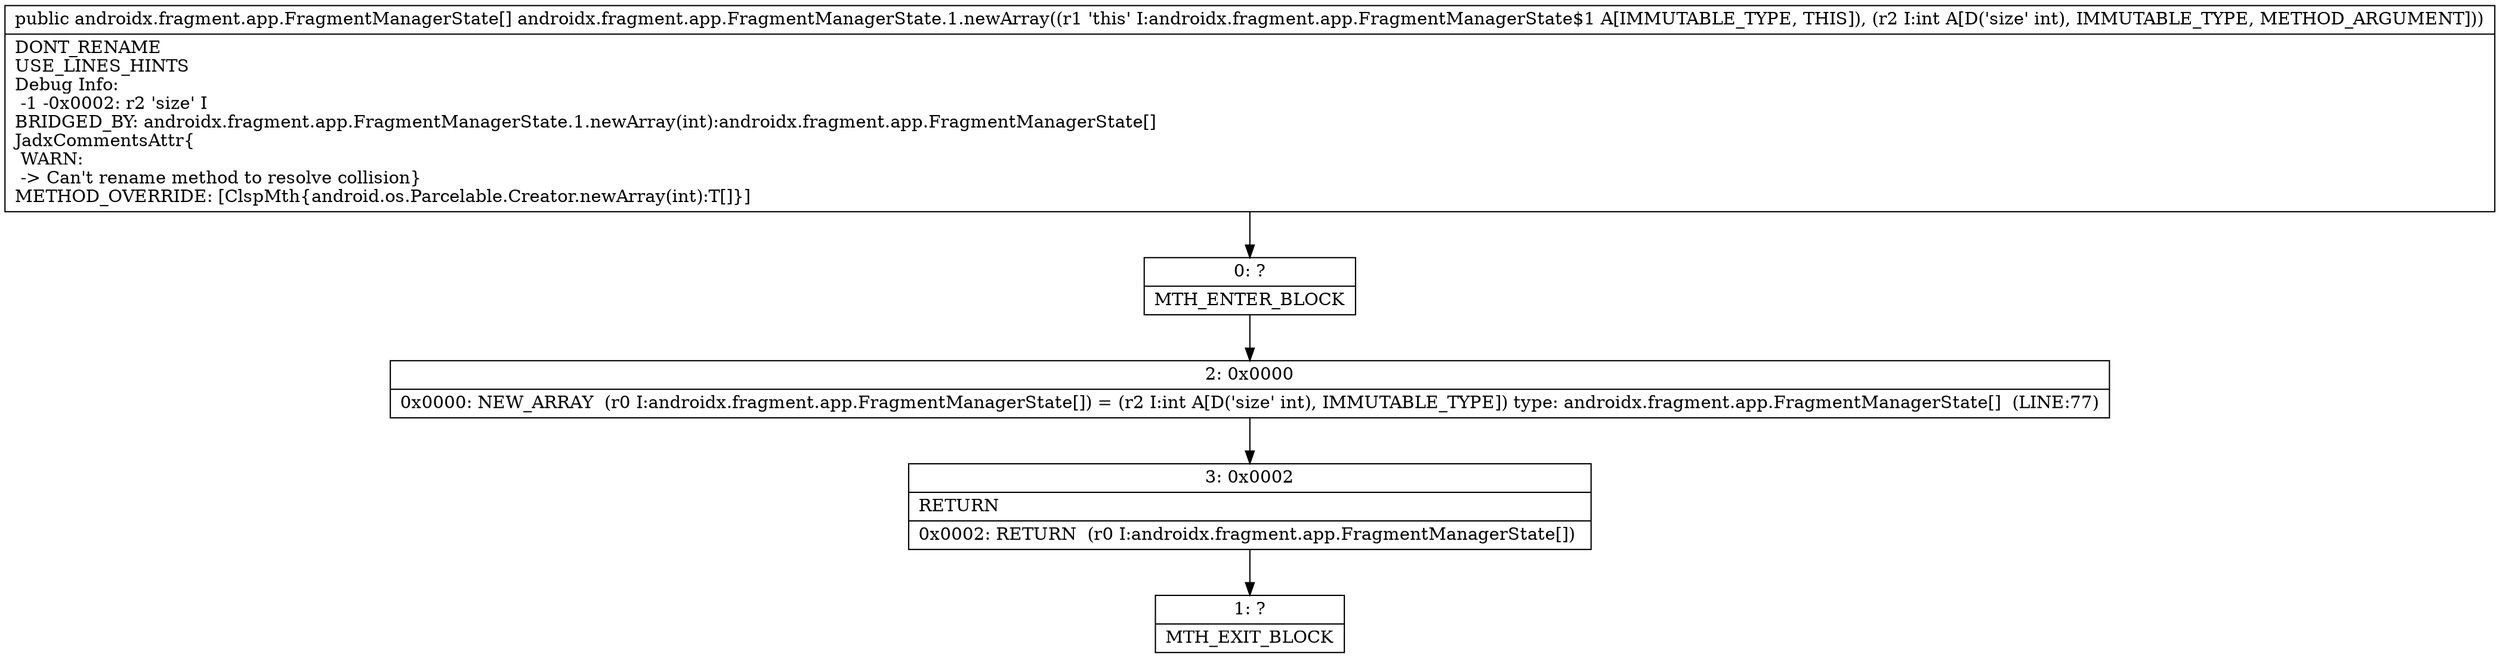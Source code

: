 digraph "CFG forandroidx.fragment.app.FragmentManagerState.1.newArray(I)[Landroidx\/fragment\/app\/FragmentManagerState;" {
Node_0 [shape=record,label="{0\:\ ?|MTH_ENTER_BLOCK\l}"];
Node_2 [shape=record,label="{2\:\ 0x0000|0x0000: NEW_ARRAY  (r0 I:androidx.fragment.app.FragmentManagerState[]) = (r2 I:int A[D('size' int), IMMUTABLE_TYPE]) type: androidx.fragment.app.FragmentManagerState[]  (LINE:77)\l}"];
Node_3 [shape=record,label="{3\:\ 0x0002|RETURN\l|0x0002: RETURN  (r0 I:androidx.fragment.app.FragmentManagerState[]) \l}"];
Node_1 [shape=record,label="{1\:\ ?|MTH_EXIT_BLOCK\l}"];
MethodNode[shape=record,label="{public androidx.fragment.app.FragmentManagerState[] androidx.fragment.app.FragmentManagerState.1.newArray((r1 'this' I:androidx.fragment.app.FragmentManagerState$1 A[IMMUTABLE_TYPE, THIS]), (r2 I:int A[D('size' int), IMMUTABLE_TYPE, METHOD_ARGUMENT]))  | DONT_RENAME\lUSE_LINES_HINTS\lDebug Info:\l  \-1 \-0x0002: r2 'size' I\lBRIDGED_BY: androidx.fragment.app.FragmentManagerState.1.newArray(int):androidx.fragment.app.FragmentManagerState[]\lJadxCommentsAttr\{\l WARN: \l \-\> Can't rename method to resolve collision\}\lMETHOD_OVERRIDE: [ClspMth\{android.os.Parcelable.Creator.newArray(int):T[]\}]\l}"];
MethodNode -> Node_0;Node_0 -> Node_2;
Node_2 -> Node_3;
Node_3 -> Node_1;
}

